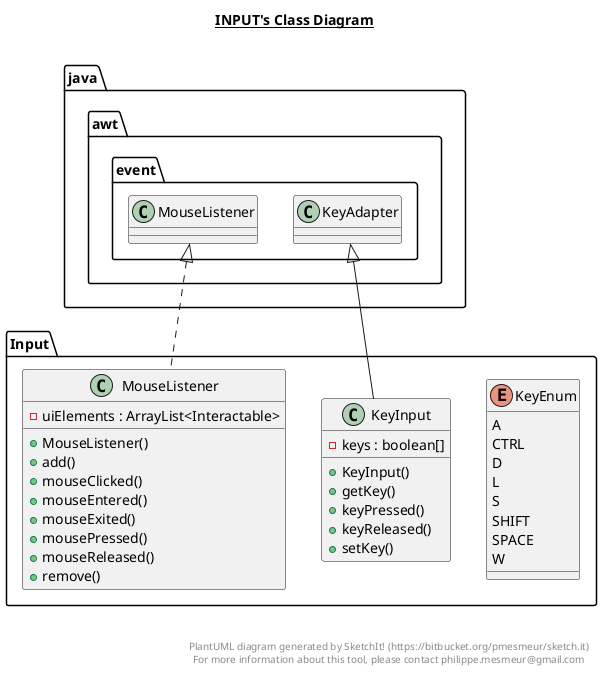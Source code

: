@startuml

title __INPUT's Class Diagram__\n

  namespace Input {
    enum KeyEnum {
      A
      CTRL
      D
      L
      S
      SHIFT
      SPACE
      W
    }
  }
  

  namespace Input {
    class Input.KeyInput {
        - keys : boolean[]
        + KeyInput()
        + getKey()
        + keyPressed()
        + keyReleased()
        + setKey()
    }
  }
  

  namespace Input {
    class Input.MouseListener {
        - uiElements : ArrayList<Interactable>
        + MouseListener()
        + add()
        + mouseClicked()
        + mouseEntered()
        + mouseExited()
        + mousePressed()
        + mouseReleased()
        + remove()
    }
  }
  

  Input.KeyInput -up-|> java.awt.event.KeyAdapter
  Input.MouseListener .up.|> java.awt.event.MouseListener


right footer


PlantUML diagram generated by SketchIt! (https://bitbucket.org/pmesmeur/sketch.it)
For more information about this tool, please contact philippe.mesmeur@gmail.com
endfooter

@enduml

